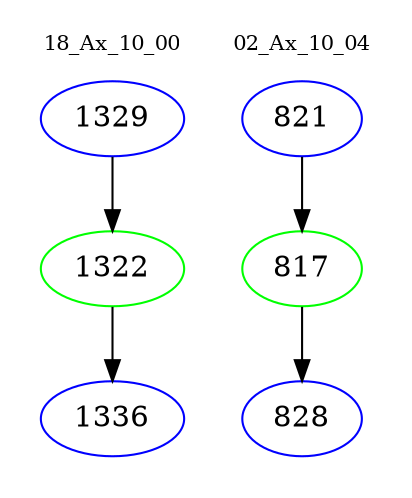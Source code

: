 digraph{
subgraph cluster_0 {
color = white
label = "18_Ax_10_00";
fontsize=10;
T0_1329 [label="1329", color="blue"]
T0_1329 -> T0_1322 [color="black"]
T0_1322 [label="1322", color="green"]
T0_1322 -> T0_1336 [color="black"]
T0_1336 [label="1336", color="blue"]
}
subgraph cluster_1 {
color = white
label = "02_Ax_10_04";
fontsize=10;
T1_821 [label="821", color="blue"]
T1_821 -> T1_817 [color="black"]
T1_817 [label="817", color="green"]
T1_817 -> T1_828 [color="black"]
T1_828 [label="828", color="blue"]
}
}

